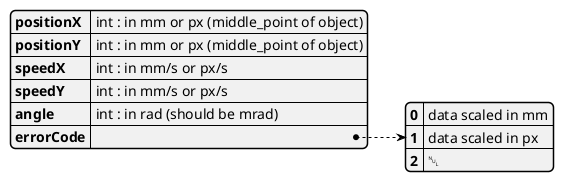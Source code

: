 @startjson message

{
  "positionX": "int : in mm or px (middle_point of object)",
  "positionY": "int : in mm or px (middle_point of object)",
  "speedX": "int : in mm/s or px/s",
  "speedY": "int : in mm/s or px/s",
  "angle": "int : in rad (should be mrad)",
  "errorCode": {
    "0": "data scaled in mm",
    "1": "data scaled in px",
    "2": null
  }
}

@endjson
